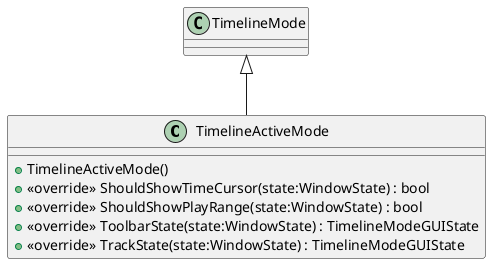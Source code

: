 @startuml
class TimelineActiveMode {
    + TimelineActiveMode()
    + <<override>> ShouldShowTimeCursor(state:WindowState) : bool
    + <<override>> ShouldShowPlayRange(state:WindowState) : bool
    + <<override>> ToolbarState(state:WindowState) : TimelineModeGUIState
    + <<override>> TrackState(state:WindowState) : TimelineModeGUIState
}
TimelineMode <|-- TimelineActiveMode
@enduml
